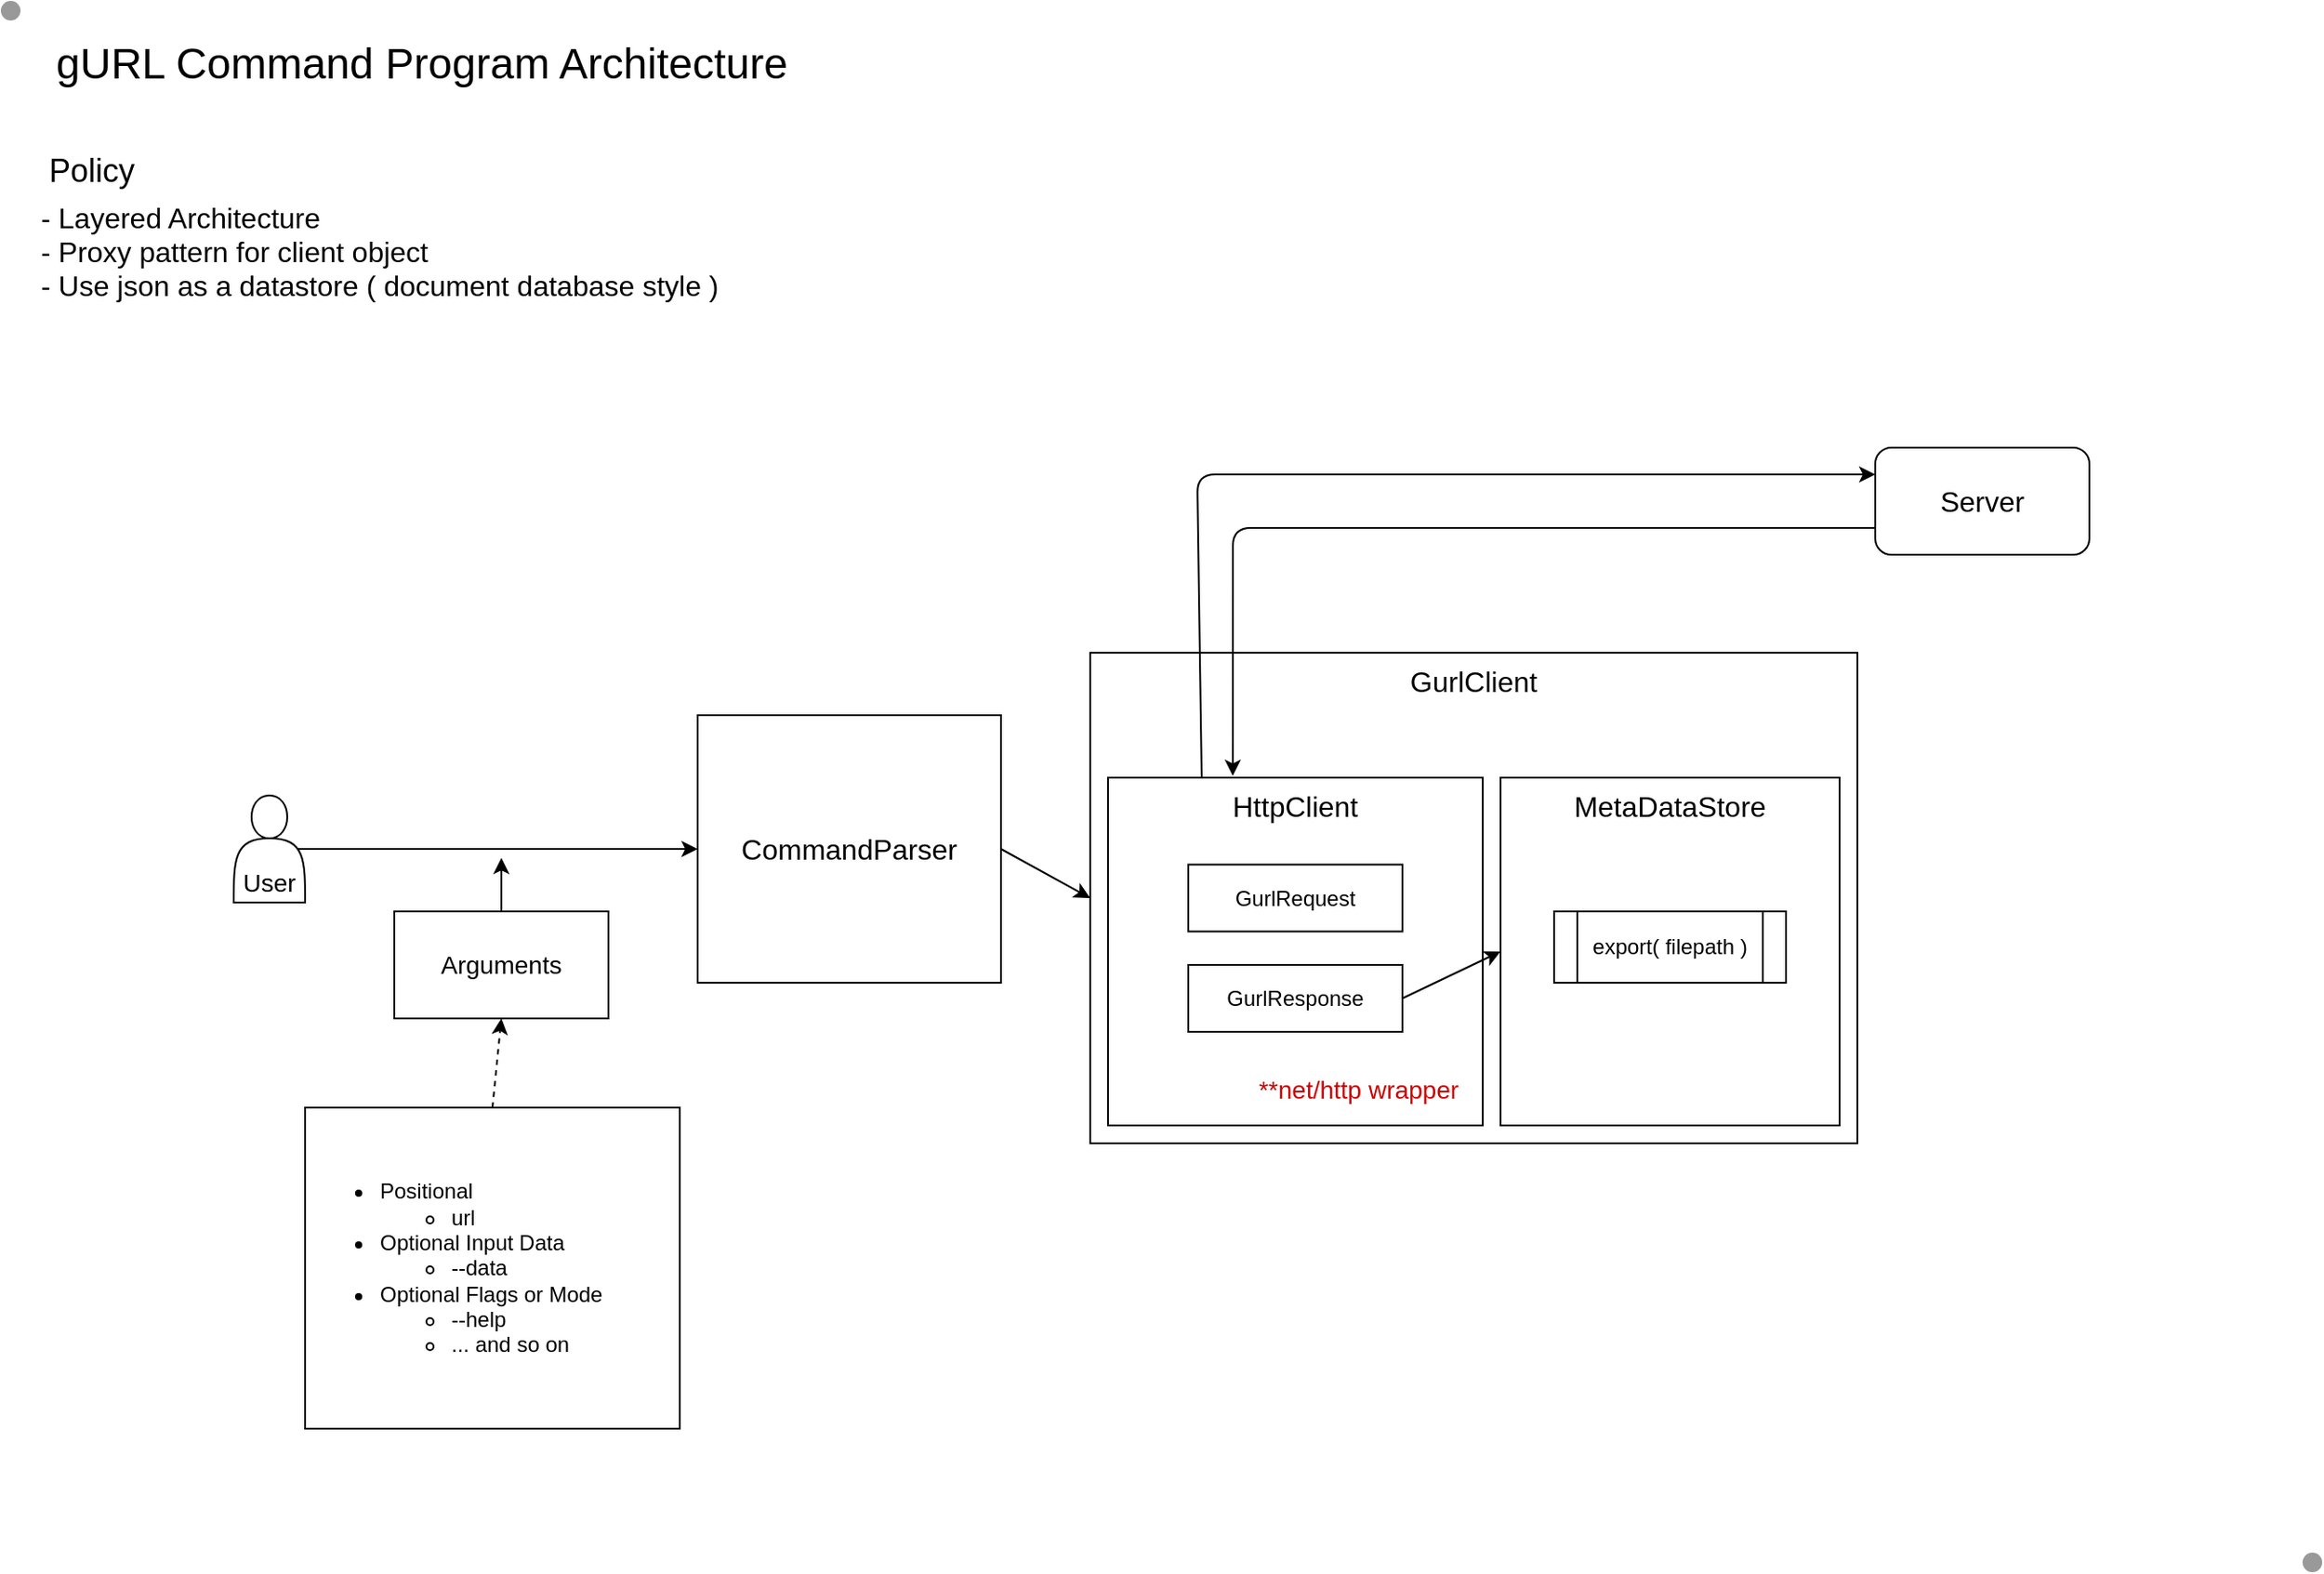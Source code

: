 <mxfile>
    <diagram id="xJAKkDWGs4NiO-X_Mwzd" name="Page-1">
        <mxGraphModel dx="1320" dy="760" grid="1" gridSize="10" guides="1" tooltips="1" connect="1" arrows="1" fold="1" page="1" pageScale="1" pageWidth="1600" pageHeight="900" background="#ffffff" math="0" shadow="0">
            <root>
                <mxCell id="0"/>
                <mxCell id="1" parent="0"/>
                <mxCell id="2" value="Policy" style="text;html=1;align=center;verticalAlign=middle;resizable=0;points=[];autosize=1;strokeColor=none;fillColor=none;fontSize=18;" vertex="1" parent="1">
                    <mxGeometry x="20" y="80" width="60" height="30" as="geometry"/>
                </mxCell>
                <mxCell id="3" value="gURL Command Program Architecture" style="text;html=1;align=center;verticalAlign=middle;resizable=0;points=[];autosize=1;strokeColor=none;fillColor=none;fontSize=24;" vertex="1" parent="1">
                    <mxGeometry x="20" y="20" width="430" height="30" as="geometry"/>
                </mxCell>
                <mxCell id="4" value="- Layered Architecture&lt;br&gt;- Proxy pattern for client object&lt;br&gt;- Use json as a datastore ( document database style )" style="text;html=1;align=left;verticalAlign=middle;resizable=0;points=[];autosize=1;strokeColor=none;fillColor=none;fontSize=16;" vertex="1" parent="1">
                    <mxGeometry x="20" y="110" width="400" height="60" as="geometry"/>
                </mxCell>
                <mxCell id="17" style="edgeStyle=none;html=1;exitX=1;exitY=0.5;exitDx=0;exitDy=0;entryX=0;entryY=0.5;entryDx=0;entryDy=0;fontSize=12;" edge="1" parent="1" source="5" target="6">
                    <mxGeometry relative="1" as="geometry"/>
                </mxCell>
                <mxCell id="5" value="CommandParser" style="whiteSpace=wrap;html=1;fontSize=16;" vertex="1" parent="1">
                    <mxGeometry x="390" y="400" width="170" height="150" as="geometry"/>
                </mxCell>
                <mxCell id="6" value="GurlClient" style="whiteSpace=wrap;html=1;fontSize=16;verticalAlign=top;" vertex="1" parent="1">
                    <mxGeometry x="610" y="365" width="430" height="275" as="geometry"/>
                </mxCell>
                <mxCell id="18" style="edgeStyle=none;html=1;exitX=0.25;exitY=0;exitDx=0;exitDy=0;entryX=0;entryY=0.25;entryDx=0;entryDy=0;fontSize=12;" edge="1" parent="1" source="7" target="9">
                    <mxGeometry relative="1" as="geometry">
                        <Array as="points">
                            <mxPoint x="670" y="265"/>
                        </Array>
                    </mxGeometry>
                </mxCell>
                <mxCell id="7" value="HttpClient" style="whiteSpace=wrap;html=1;fontSize=16;verticalAlign=top;" vertex="1" parent="1">
                    <mxGeometry x="620" y="435" width="210" height="195" as="geometry"/>
                </mxCell>
                <mxCell id="8" value="MetaDataStore" style="whiteSpace=wrap;html=1;fontSize=16;verticalAlign=top;" vertex="1" parent="1">
                    <mxGeometry x="840" y="435" width="190" height="195" as="geometry"/>
                </mxCell>
                <mxCell id="19" style="edgeStyle=none;html=1;exitX=0;exitY=0.75;exitDx=0;exitDy=0;entryX=0.333;entryY=-0.005;entryDx=0;entryDy=0;entryPerimeter=0;fontSize=12;" edge="1" parent="1" source="9" target="7">
                    <mxGeometry relative="1" as="geometry">
                        <Array as="points">
                            <mxPoint x="690" y="295"/>
                        </Array>
                    </mxGeometry>
                </mxCell>
                <mxCell id="9" value="Server" style="rounded=1;whiteSpace=wrap;html=1;fontSize=16;" vertex="1" parent="1">
                    <mxGeometry x="1050" y="250" width="120" height="60" as="geometry"/>
                </mxCell>
                <mxCell id="11" style="edgeStyle=none;html=1;exitX=0.9;exitY=0.5;exitDx=0;exitDy=0;exitPerimeter=0;entryX=0;entryY=0.5;entryDx=0;entryDy=0;fontSize=14;" edge="1" parent="1" source="10" target="5">
                    <mxGeometry relative="1" as="geometry"/>
                </mxCell>
                <mxCell id="10" value="User" style="shape=actor;whiteSpace=wrap;html=1;fontSize=14;verticalAlign=bottom;" vertex="1" parent="1">
                    <mxGeometry x="130" y="445" width="40" height="60" as="geometry"/>
                </mxCell>
                <mxCell id="13" style="edgeStyle=none;html=1;exitX=0.5;exitY=0;exitDx=0;exitDy=0;fontSize=14;" edge="1" parent="1" source="12">
                    <mxGeometry relative="1" as="geometry">
                        <mxPoint x="280" y="480" as="targetPoint"/>
                    </mxGeometry>
                </mxCell>
                <mxCell id="12" value="Arguments" style="whiteSpace=wrap;html=1;fontSize=14;" vertex="1" parent="1">
                    <mxGeometry x="220" y="510" width="120" height="60" as="geometry"/>
                </mxCell>
                <mxCell id="15" style="edgeStyle=none;html=1;exitX=0.5;exitY=0;exitDx=0;exitDy=0;entryX=0.5;entryY=1;entryDx=0;entryDy=0;fontSize=12;dashed=1;" edge="1" parent="1" source="14" target="12">
                    <mxGeometry relative="1" as="geometry"/>
                </mxCell>
                <mxCell id="14" value="&lt;blockquote style=&quot;margin: 0px 0px 0px 40px ; border: none ; padding: 0px ; font-size: 12px&quot;&gt;&lt;/blockquote&gt;&lt;ul&gt;&lt;li style=&quot;font-size: 12px&quot;&gt;Positional&lt;/li&gt;&lt;ul style=&quot;font-size: 12px&quot;&gt;&lt;li style=&quot;font-size: 12px&quot;&gt;url&lt;/li&gt;&lt;/ul&gt;&lt;li style=&quot;font-size: 12px&quot;&gt;Optional Input Data&lt;/li&gt;&lt;ul style=&quot;font-size: 12px&quot;&gt;&lt;li style=&quot;font-size: 12px&quot;&gt;--data&lt;/li&gt;&lt;/ul&gt;&lt;li&gt;Optional Flags or Mode&lt;/li&gt;&lt;ul style=&quot;font-size: 12px&quot;&gt;&lt;li style=&quot;font-size: 12px&quot;&gt;--help&lt;/li&gt;&lt;li style=&quot;font-size: 12px&quot;&gt;... and so on&lt;/li&gt;&lt;/ul&gt;&lt;/ul&gt;" style="whiteSpace=wrap;html=1;fontSize=12;align=left;" vertex="1" parent="1">
                    <mxGeometry x="170" y="620" width="210" height="180" as="geometry"/>
                </mxCell>
                <mxCell id="20" value="GurlRequest" style="whiteSpace=wrap;html=1;fontSize=12;" vertex="1" parent="1">
                    <mxGeometry x="665" y="483.75" width="120" height="37.5" as="geometry"/>
                </mxCell>
                <mxCell id="22" style="edgeStyle=none;html=1;exitX=1;exitY=0.5;exitDx=0;exitDy=0;entryX=0;entryY=0.5;entryDx=0;entryDy=0;fontSize=12;" edge="1" parent="1" source="21" target="8">
                    <mxGeometry relative="1" as="geometry"/>
                </mxCell>
                <mxCell id="21" value="GurlResponse" style="whiteSpace=wrap;html=1;fontSize=12;" vertex="1" parent="1">
                    <mxGeometry x="665" y="540" width="120" height="37.5" as="geometry"/>
                </mxCell>
                <mxCell id="23" value="export( filepath )" style="shape=process;whiteSpace=wrap;html=1;backgroundOutline=1;fontSize=12;" vertex="1" parent="1">
                    <mxGeometry x="870" y="510" width="130" height="40" as="geometry"/>
                </mxCell>
                <mxCell id="24" value="**net/http wrapper" style="text;html=1;align=center;verticalAlign=middle;resizable=0;points=[];autosize=1;strokeColor=none;fillColor=none;fontSize=14;fontColor=#CC0000;" vertex="1" parent="1">
                    <mxGeometry x="695" y="600" width="130" height="20" as="geometry"/>
                </mxCell>
                <mxCell id="26" value="" style="ellipse;whiteSpace=wrap;html=1;aspect=fixed;fontSize=14;fontColor=#000000;fillColor=#999999;strokeColor=#999999;" vertex="1" parent="1">
                    <mxGeometry width="10" height="10" as="geometry"/>
                </mxCell>
                <mxCell id="27" value="" style="ellipse;whiteSpace=wrap;html=1;aspect=fixed;fontSize=14;fontColor=#000000;fillColor=#999999;strokeColor=#999999;" vertex="1" parent="1">
                    <mxGeometry x="1290" y="870" width="10" height="10" as="geometry"/>
                </mxCell>
            </root>
        </mxGraphModel>
    </diagram>
</mxfile>